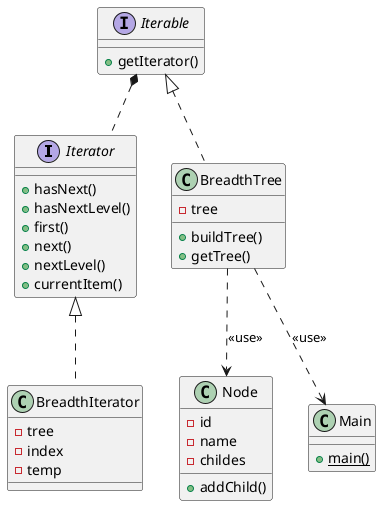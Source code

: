 @startuml
skinparam classAttributeIconSize componentStyle uml2

interface  Iterator{
    +hasNext()
    +hasNextLevel()
    +first()
    +next()
    +nextLevel()
    +currentItem()
}

interface  Iterable  {
    +getIterator()
}
class BreadthIterator  {
    -tree
    -index
    -temp
}
class BreadthTree  {
    -tree
    +buildTree()
    +getTree()
}
class Node  {
    -id
    -name
    -childes

    +addChild()
}
class Main  {
    {static} +main()
}


Iterator <|.. BreadthIterator
Iterable <|.. BreadthTree
Iterable *.. Iterator
BreadthTree ..> Node : <<use>>
BreadthTree ..> Main : <<use>>


@enduml